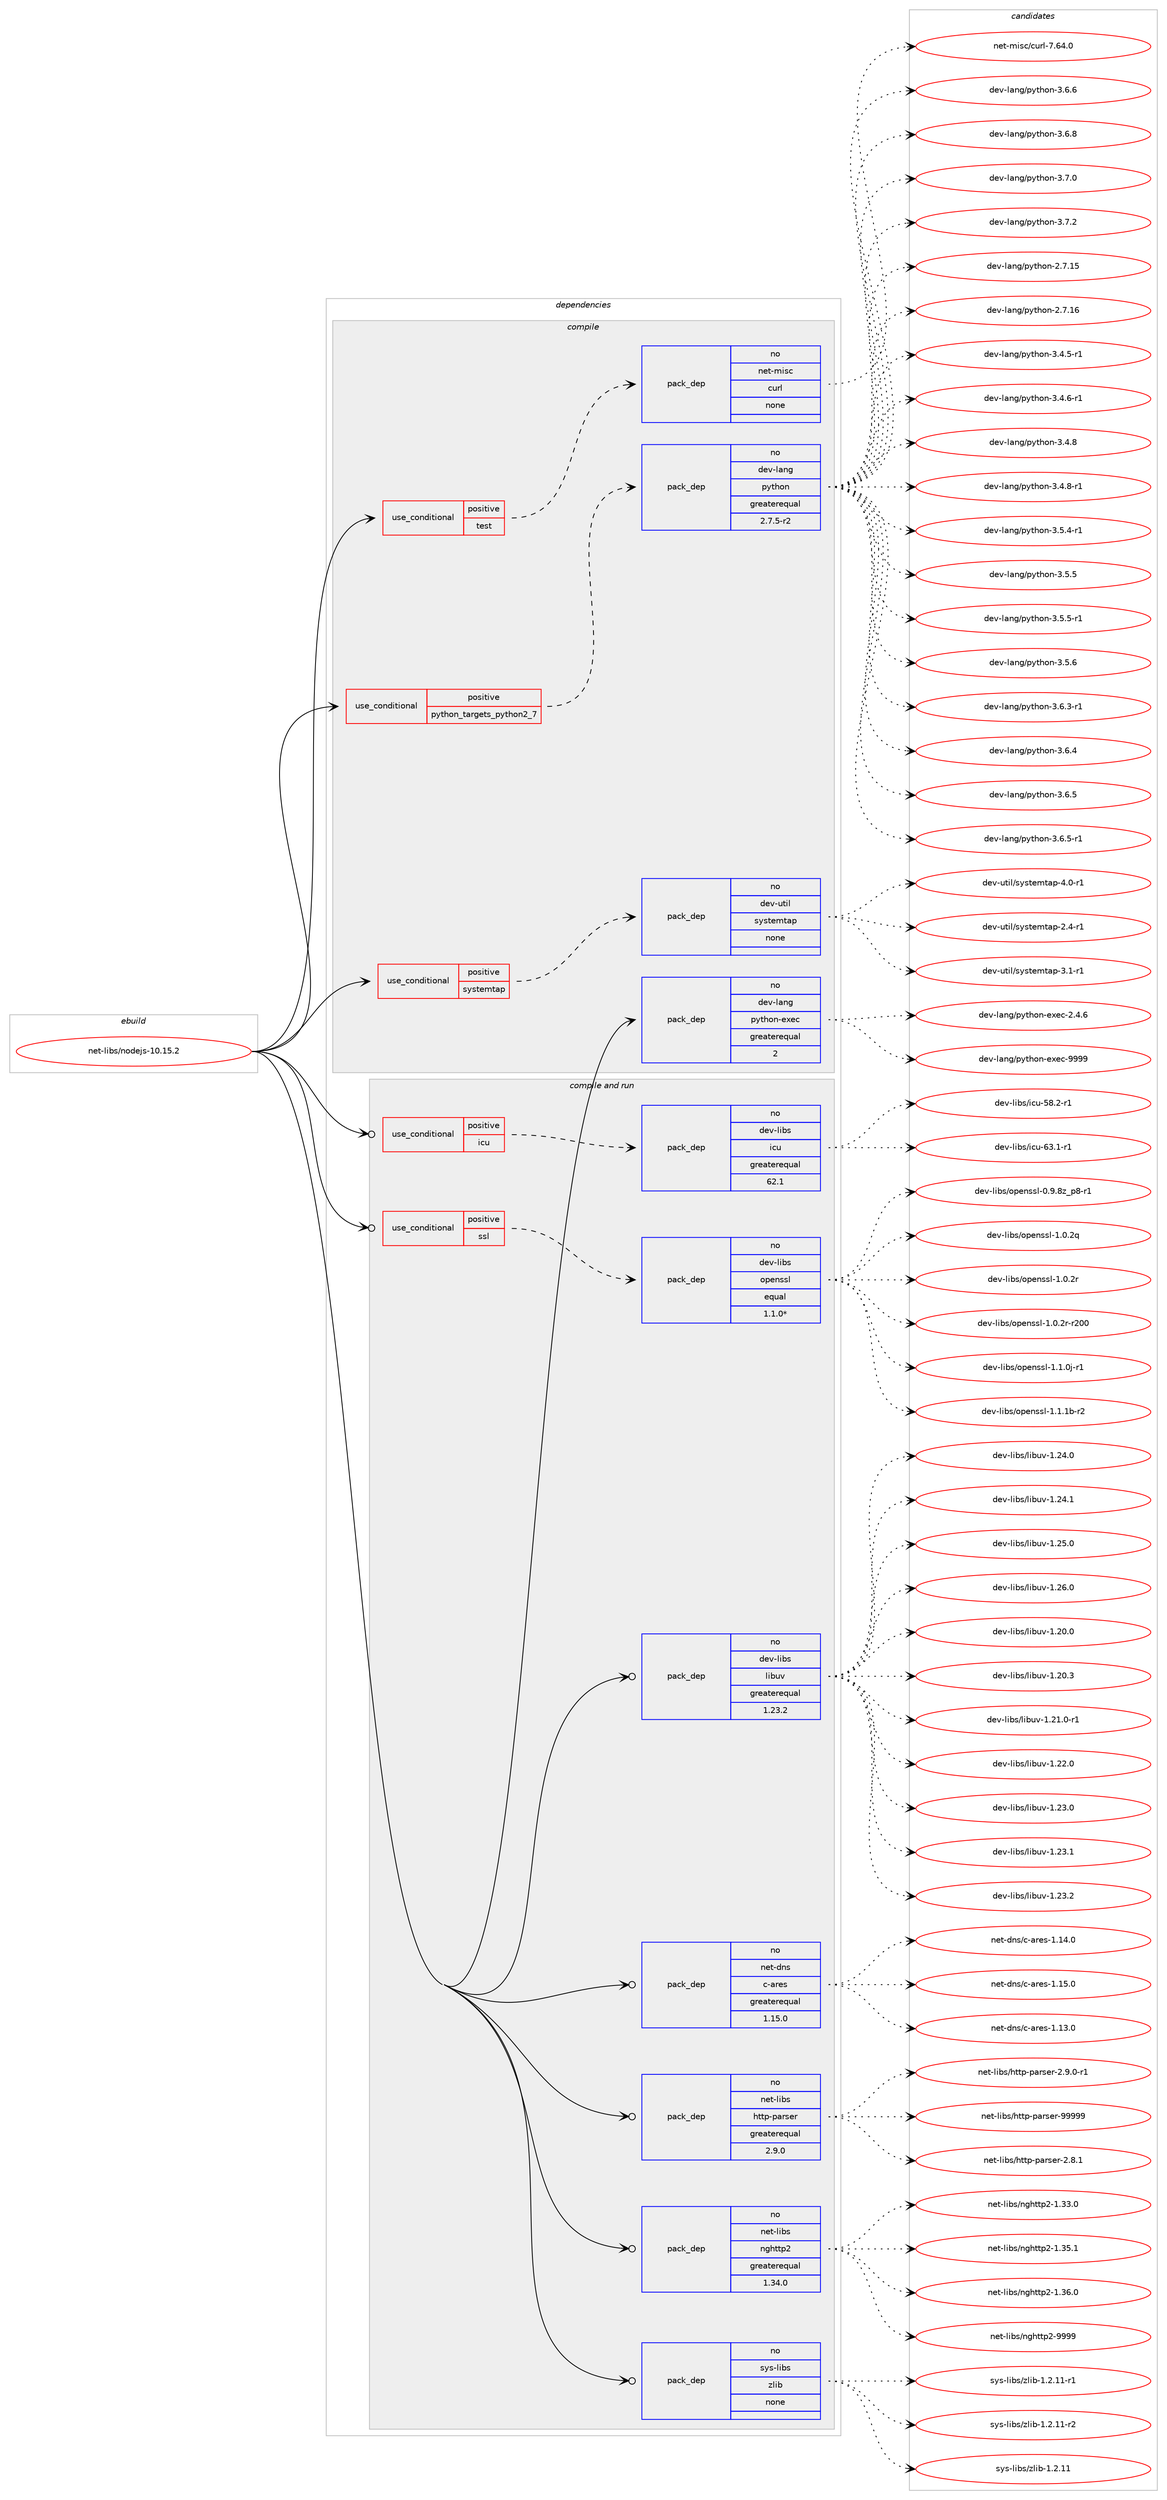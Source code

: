 digraph prolog {

# *************
# Graph options
# *************

newrank=true;
concentrate=true;
compound=true;
graph [rankdir=LR,fontname=Helvetica,fontsize=10,ranksep=1.5];#, ranksep=2.5, nodesep=0.2];
edge  [arrowhead=vee];
node  [fontname=Helvetica,fontsize=10];

# **********
# The ebuild
# **********

subgraph cluster_leftcol {
color=gray;
rank=same;
label=<<i>ebuild</i>>;
id [label="net-libs/nodejs-10.15.2", color=red, width=4, href="../net-libs/nodejs-10.15.2.svg"];
}

# ****************
# The dependencies
# ****************

subgraph cluster_midcol {
color=gray;
label=<<i>dependencies</i>>;
subgraph cluster_compile {
fillcolor="#eeeeee";
style=filled;
label=<<i>compile</i>>;
subgraph cond446622 {
dependency1661377 [label=<<TABLE BORDER="0" CELLBORDER="1" CELLSPACING="0" CELLPADDING="4"><TR><TD ROWSPAN="3" CELLPADDING="10">use_conditional</TD></TR><TR><TD>positive</TD></TR><TR><TD>python_targets_python2_7</TD></TR></TABLE>>, shape=none, color=red];
subgraph pack1187773 {
dependency1661378 [label=<<TABLE BORDER="0" CELLBORDER="1" CELLSPACING="0" CELLPADDING="4" WIDTH="220"><TR><TD ROWSPAN="6" CELLPADDING="30">pack_dep</TD></TR><TR><TD WIDTH="110">no</TD></TR><TR><TD>dev-lang</TD></TR><TR><TD>python</TD></TR><TR><TD>greaterequal</TD></TR><TR><TD>2.7.5-r2</TD></TR></TABLE>>, shape=none, color=blue];
}
dependency1661377:e -> dependency1661378:w [weight=20,style="dashed",arrowhead="vee"];
}
id:e -> dependency1661377:w [weight=20,style="solid",arrowhead="vee"];
subgraph cond446623 {
dependency1661379 [label=<<TABLE BORDER="0" CELLBORDER="1" CELLSPACING="0" CELLPADDING="4"><TR><TD ROWSPAN="3" CELLPADDING="10">use_conditional</TD></TR><TR><TD>positive</TD></TR><TR><TD>systemtap</TD></TR></TABLE>>, shape=none, color=red];
subgraph pack1187774 {
dependency1661380 [label=<<TABLE BORDER="0" CELLBORDER="1" CELLSPACING="0" CELLPADDING="4" WIDTH="220"><TR><TD ROWSPAN="6" CELLPADDING="30">pack_dep</TD></TR><TR><TD WIDTH="110">no</TD></TR><TR><TD>dev-util</TD></TR><TR><TD>systemtap</TD></TR><TR><TD>none</TD></TR><TR><TD></TD></TR></TABLE>>, shape=none, color=blue];
}
dependency1661379:e -> dependency1661380:w [weight=20,style="dashed",arrowhead="vee"];
}
id:e -> dependency1661379:w [weight=20,style="solid",arrowhead="vee"];
subgraph cond446624 {
dependency1661381 [label=<<TABLE BORDER="0" CELLBORDER="1" CELLSPACING="0" CELLPADDING="4"><TR><TD ROWSPAN="3" CELLPADDING="10">use_conditional</TD></TR><TR><TD>positive</TD></TR><TR><TD>test</TD></TR></TABLE>>, shape=none, color=red];
subgraph pack1187775 {
dependency1661382 [label=<<TABLE BORDER="0" CELLBORDER="1" CELLSPACING="0" CELLPADDING="4" WIDTH="220"><TR><TD ROWSPAN="6" CELLPADDING="30">pack_dep</TD></TR><TR><TD WIDTH="110">no</TD></TR><TR><TD>net-misc</TD></TR><TR><TD>curl</TD></TR><TR><TD>none</TD></TR><TR><TD></TD></TR></TABLE>>, shape=none, color=blue];
}
dependency1661381:e -> dependency1661382:w [weight=20,style="dashed",arrowhead="vee"];
}
id:e -> dependency1661381:w [weight=20,style="solid",arrowhead="vee"];
subgraph pack1187776 {
dependency1661383 [label=<<TABLE BORDER="0" CELLBORDER="1" CELLSPACING="0" CELLPADDING="4" WIDTH="220"><TR><TD ROWSPAN="6" CELLPADDING="30">pack_dep</TD></TR><TR><TD WIDTH="110">no</TD></TR><TR><TD>dev-lang</TD></TR><TR><TD>python-exec</TD></TR><TR><TD>greaterequal</TD></TR><TR><TD>2</TD></TR></TABLE>>, shape=none, color=blue];
}
id:e -> dependency1661383:w [weight=20,style="solid",arrowhead="vee"];
}
subgraph cluster_compileandrun {
fillcolor="#eeeeee";
style=filled;
label=<<i>compile and run</i>>;
subgraph cond446625 {
dependency1661384 [label=<<TABLE BORDER="0" CELLBORDER="1" CELLSPACING="0" CELLPADDING="4"><TR><TD ROWSPAN="3" CELLPADDING="10">use_conditional</TD></TR><TR><TD>positive</TD></TR><TR><TD>icu</TD></TR></TABLE>>, shape=none, color=red];
subgraph pack1187777 {
dependency1661385 [label=<<TABLE BORDER="0" CELLBORDER="1" CELLSPACING="0" CELLPADDING="4" WIDTH="220"><TR><TD ROWSPAN="6" CELLPADDING="30">pack_dep</TD></TR><TR><TD WIDTH="110">no</TD></TR><TR><TD>dev-libs</TD></TR><TR><TD>icu</TD></TR><TR><TD>greaterequal</TD></TR><TR><TD>62.1</TD></TR></TABLE>>, shape=none, color=blue];
}
dependency1661384:e -> dependency1661385:w [weight=20,style="dashed",arrowhead="vee"];
}
id:e -> dependency1661384:w [weight=20,style="solid",arrowhead="odotvee"];
subgraph cond446626 {
dependency1661386 [label=<<TABLE BORDER="0" CELLBORDER="1" CELLSPACING="0" CELLPADDING="4"><TR><TD ROWSPAN="3" CELLPADDING="10">use_conditional</TD></TR><TR><TD>positive</TD></TR><TR><TD>ssl</TD></TR></TABLE>>, shape=none, color=red];
subgraph pack1187778 {
dependency1661387 [label=<<TABLE BORDER="0" CELLBORDER="1" CELLSPACING="0" CELLPADDING="4" WIDTH="220"><TR><TD ROWSPAN="6" CELLPADDING="30">pack_dep</TD></TR><TR><TD WIDTH="110">no</TD></TR><TR><TD>dev-libs</TD></TR><TR><TD>openssl</TD></TR><TR><TD>equal</TD></TR><TR><TD>1.1.0*</TD></TR></TABLE>>, shape=none, color=blue];
}
dependency1661386:e -> dependency1661387:w [weight=20,style="dashed",arrowhead="vee"];
}
id:e -> dependency1661386:w [weight=20,style="solid",arrowhead="odotvee"];
subgraph pack1187779 {
dependency1661388 [label=<<TABLE BORDER="0" CELLBORDER="1" CELLSPACING="0" CELLPADDING="4" WIDTH="220"><TR><TD ROWSPAN="6" CELLPADDING="30">pack_dep</TD></TR><TR><TD WIDTH="110">no</TD></TR><TR><TD>dev-libs</TD></TR><TR><TD>libuv</TD></TR><TR><TD>greaterequal</TD></TR><TR><TD>1.23.2</TD></TR></TABLE>>, shape=none, color=blue];
}
id:e -> dependency1661388:w [weight=20,style="solid",arrowhead="odotvee"];
subgraph pack1187780 {
dependency1661389 [label=<<TABLE BORDER="0" CELLBORDER="1" CELLSPACING="0" CELLPADDING="4" WIDTH="220"><TR><TD ROWSPAN="6" CELLPADDING="30">pack_dep</TD></TR><TR><TD WIDTH="110">no</TD></TR><TR><TD>net-dns</TD></TR><TR><TD>c-ares</TD></TR><TR><TD>greaterequal</TD></TR><TR><TD>1.15.0</TD></TR></TABLE>>, shape=none, color=blue];
}
id:e -> dependency1661389:w [weight=20,style="solid",arrowhead="odotvee"];
subgraph pack1187781 {
dependency1661390 [label=<<TABLE BORDER="0" CELLBORDER="1" CELLSPACING="0" CELLPADDING="4" WIDTH="220"><TR><TD ROWSPAN="6" CELLPADDING="30">pack_dep</TD></TR><TR><TD WIDTH="110">no</TD></TR><TR><TD>net-libs</TD></TR><TR><TD>http-parser</TD></TR><TR><TD>greaterequal</TD></TR><TR><TD>2.9.0</TD></TR></TABLE>>, shape=none, color=blue];
}
id:e -> dependency1661390:w [weight=20,style="solid",arrowhead="odotvee"];
subgraph pack1187782 {
dependency1661391 [label=<<TABLE BORDER="0" CELLBORDER="1" CELLSPACING="0" CELLPADDING="4" WIDTH="220"><TR><TD ROWSPAN="6" CELLPADDING="30">pack_dep</TD></TR><TR><TD WIDTH="110">no</TD></TR><TR><TD>net-libs</TD></TR><TR><TD>nghttp2</TD></TR><TR><TD>greaterequal</TD></TR><TR><TD>1.34.0</TD></TR></TABLE>>, shape=none, color=blue];
}
id:e -> dependency1661391:w [weight=20,style="solid",arrowhead="odotvee"];
subgraph pack1187783 {
dependency1661392 [label=<<TABLE BORDER="0" CELLBORDER="1" CELLSPACING="0" CELLPADDING="4" WIDTH="220"><TR><TD ROWSPAN="6" CELLPADDING="30">pack_dep</TD></TR><TR><TD WIDTH="110">no</TD></TR><TR><TD>sys-libs</TD></TR><TR><TD>zlib</TD></TR><TR><TD>none</TD></TR><TR><TD></TD></TR></TABLE>>, shape=none, color=blue];
}
id:e -> dependency1661392:w [weight=20,style="solid",arrowhead="odotvee"];
}
subgraph cluster_run {
fillcolor="#eeeeee";
style=filled;
label=<<i>run</i>>;
}
}

# **************
# The candidates
# **************

subgraph cluster_choices {
rank=same;
color=gray;
label=<<i>candidates</i>>;

subgraph choice1187773 {
color=black;
nodesep=1;
choice10010111845108971101034711212111610411111045504655464953 [label="dev-lang/python-2.7.15", color=red, width=4,href="../dev-lang/python-2.7.15.svg"];
choice10010111845108971101034711212111610411111045504655464954 [label="dev-lang/python-2.7.16", color=red, width=4,href="../dev-lang/python-2.7.16.svg"];
choice1001011184510897110103471121211161041111104551465246534511449 [label="dev-lang/python-3.4.5-r1", color=red, width=4,href="../dev-lang/python-3.4.5-r1.svg"];
choice1001011184510897110103471121211161041111104551465246544511449 [label="dev-lang/python-3.4.6-r1", color=red, width=4,href="../dev-lang/python-3.4.6-r1.svg"];
choice100101118451089711010347112121116104111110455146524656 [label="dev-lang/python-3.4.8", color=red, width=4,href="../dev-lang/python-3.4.8.svg"];
choice1001011184510897110103471121211161041111104551465246564511449 [label="dev-lang/python-3.4.8-r1", color=red, width=4,href="../dev-lang/python-3.4.8-r1.svg"];
choice1001011184510897110103471121211161041111104551465346524511449 [label="dev-lang/python-3.5.4-r1", color=red, width=4,href="../dev-lang/python-3.5.4-r1.svg"];
choice100101118451089711010347112121116104111110455146534653 [label="dev-lang/python-3.5.5", color=red, width=4,href="../dev-lang/python-3.5.5.svg"];
choice1001011184510897110103471121211161041111104551465346534511449 [label="dev-lang/python-3.5.5-r1", color=red, width=4,href="../dev-lang/python-3.5.5-r1.svg"];
choice100101118451089711010347112121116104111110455146534654 [label="dev-lang/python-3.5.6", color=red, width=4,href="../dev-lang/python-3.5.6.svg"];
choice1001011184510897110103471121211161041111104551465446514511449 [label="dev-lang/python-3.6.3-r1", color=red, width=4,href="../dev-lang/python-3.6.3-r1.svg"];
choice100101118451089711010347112121116104111110455146544652 [label="dev-lang/python-3.6.4", color=red, width=4,href="../dev-lang/python-3.6.4.svg"];
choice100101118451089711010347112121116104111110455146544653 [label="dev-lang/python-3.6.5", color=red, width=4,href="../dev-lang/python-3.6.5.svg"];
choice1001011184510897110103471121211161041111104551465446534511449 [label="dev-lang/python-3.6.5-r1", color=red, width=4,href="../dev-lang/python-3.6.5-r1.svg"];
choice100101118451089711010347112121116104111110455146544654 [label="dev-lang/python-3.6.6", color=red, width=4,href="../dev-lang/python-3.6.6.svg"];
choice100101118451089711010347112121116104111110455146544656 [label="dev-lang/python-3.6.8", color=red, width=4,href="../dev-lang/python-3.6.8.svg"];
choice100101118451089711010347112121116104111110455146554648 [label="dev-lang/python-3.7.0", color=red, width=4,href="../dev-lang/python-3.7.0.svg"];
choice100101118451089711010347112121116104111110455146554650 [label="dev-lang/python-3.7.2", color=red, width=4,href="../dev-lang/python-3.7.2.svg"];
dependency1661378:e -> choice10010111845108971101034711212111610411111045504655464953:w [style=dotted,weight="100"];
dependency1661378:e -> choice10010111845108971101034711212111610411111045504655464954:w [style=dotted,weight="100"];
dependency1661378:e -> choice1001011184510897110103471121211161041111104551465246534511449:w [style=dotted,weight="100"];
dependency1661378:e -> choice1001011184510897110103471121211161041111104551465246544511449:w [style=dotted,weight="100"];
dependency1661378:e -> choice100101118451089711010347112121116104111110455146524656:w [style=dotted,weight="100"];
dependency1661378:e -> choice1001011184510897110103471121211161041111104551465246564511449:w [style=dotted,weight="100"];
dependency1661378:e -> choice1001011184510897110103471121211161041111104551465346524511449:w [style=dotted,weight="100"];
dependency1661378:e -> choice100101118451089711010347112121116104111110455146534653:w [style=dotted,weight="100"];
dependency1661378:e -> choice1001011184510897110103471121211161041111104551465346534511449:w [style=dotted,weight="100"];
dependency1661378:e -> choice100101118451089711010347112121116104111110455146534654:w [style=dotted,weight="100"];
dependency1661378:e -> choice1001011184510897110103471121211161041111104551465446514511449:w [style=dotted,weight="100"];
dependency1661378:e -> choice100101118451089711010347112121116104111110455146544652:w [style=dotted,weight="100"];
dependency1661378:e -> choice100101118451089711010347112121116104111110455146544653:w [style=dotted,weight="100"];
dependency1661378:e -> choice1001011184510897110103471121211161041111104551465446534511449:w [style=dotted,weight="100"];
dependency1661378:e -> choice100101118451089711010347112121116104111110455146544654:w [style=dotted,weight="100"];
dependency1661378:e -> choice100101118451089711010347112121116104111110455146544656:w [style=dotted,weight="100"];
dependency1661378:e -> choice100101118451089711010347112121116104111110455146554648:w [style=dotted,weight="100"];
dependency1661378:e -> choice100101118451089711010347112121116104111110455146554650:w [style=dotted,weight="100"];
}
subgraph choice1187774 {
color=black;
nodesep=1;
choice100101118451171161051084711512111511610110911697112455046524511449 [label="dev-util/systemtap-2.4-r1", color=red, width=4,href="../dev-util/systemtap-2.4-r1.svg"];
choice100101118451171161051084711512111511610110911697112455146494511449 [label="dev-util/systemtap-3.1-r1", color=red, width=4,href="../dev-util/systemtap-3.1-r1.svg"];
choice100101118451171161051084711512111511610110911697112455246484511449 [label="dev-util/systemtap-4.0-r1", color=red, width=4,href="../dev-util/systemtap-4.0-r1.svg"];
dependency1661380:e -> choice100101118451171161051084711512111511610110911697112455046524511449:w [style=dotted,weight="100"];
dependency1661380:e -> choice100101118451171161051084711512111511610110911697112455146494511449:w [style=dotted,weight="100"];
dependency1661380:e -> choice100101118451171161051084711512111511610110911697112455246484511449:w [style=dotted,weight="100"];
}
subgraph choice1187775 {
color=black;
nodesep=1;
choice1101011164510910511599479911711410845554654524648 [label="net-misc/curl-7.64.0", color=red, width=4,href="../net-misc/curl-7.64.0.svg"];
dependency1661382:e -> choice1101011164510910511599479911711410845554654524648:w [style=dotted,weight="100"];
}
subgraph choice1187776 {
color=black;
nodesep=1;
choice1001011184510897110103471121211161041111104510112010199455046524654 [label="dev-lang/python-exec-2.4.6", color=red, width=4,href="../dev-lang/python-exec-2.4.6.svg"];
choice10010111845108971101034711212111610411111045101120101994557575757 [label="dev-lang/python-exec-9999", color=red, width=4,href="../dev-lang/python-exec-9999.svg"];
dependency1661383:e -> choice1001011184510897110103471121211161041111104510112010199455046524654:w [style=dotted,weight="100"];
dependency1661383:e -> choice10010111845108971101034711212111610411111045101120101994557575757:w [style=dotted,weight="100"];
}
subgraph choice1187777 {
color=black;
nodesep=1;
choice1001011184510810598115471059911745535646504511449 [label="dev-libs/icu-58.2-r1", color=red, width=4,href="../dev-libs/icu-58.2-r1.svg"];
choice1001011184510810598115471059911745545146494511449 [label="dev-libs/icu-63.1-r1", color=red, width=4,href="../dev-libs/icu-63.1-r1.svg"];
dependency1661385:e -> choice1001011184510810598115471059911745535646504511449:w [style=dotted,weight="100"];
dependency1661385:e -> choice1001011184510810598115471059911745545146494511449:w [style=dotted,weight="100"];
}
subgraph choice1187778 {
color=black;
nodesep=1;
choice10010111845108105981154711111210111011511510845484657465612295112564511449 [label="dev-libs/openssl-0.9.8z_p8-r1", color=red, width=4,href="../dev-libs/openssl-0.9.8z_p8-r1.svg"];
choice100101118451081059811547111112101110115115108454946484650113 [label="dev-libs/openssl-1.0.2q", color=red, width=4,href="../dev-libs/openssl-1.0.2q.svg"];
choice100101118451081059811547111112101110115115108454946484650114 [label="dev-libs/openssl-1.0.2r", color=red, width=4,href="../dev-libs/openssl-1.0.2r.svg"];
choice10010111845108105981154711111210111011511510845494648465011445114504848 [label="dev-libs/openssl-1.0.2r-r200", color=red, width=4,href="../dev-libs/openssl-1.0.2r-r200.svg"];
choice1001011184510810598115471111121011101151151084549464946481064511449 [label="dev-libs/openssl-1.1.0j-r1", color=red, width=4,href="../dev-libs/openssl-1.1.0j-r1.svg"];
choice100101118451081059811547111112101110115115108454946494649984511450 [label="dev-libs/openssl-1.1.1b-r2", color=red, width=4,href="../dev-libs/openssl-1.1.1b-r2.svg"];
dependency1661387:e -> choice10010111845108105981154711111210111011511510845484657465612295112564511449:w [style=dotted,weight="100"];
dependency1661387:e -> choice100101118451081059811547111112101110115115108454946484650113:w [style=dotted,weight="100"];
dependency1661387:e -> choice100101118451081059811547111112101110115115108454946484650114:w [style=dotted,weight="100"];
dependency1661387:e -> choice10010111845108105981154711111210111011511510845494648465011445114504848:w [style=dotted,weight="100"];
dependency1661387:e -> choice1001011184510810598115471111121011101151151084549464946481064511449:w [style=dotted,weight="100"];
dependency1661387:e -> choice100101118451081059811547111112101110115115108454946494649984511450:w [style=dotted,weight="100"];
}
subgraph choice1187779 {
color=black;
nodesep=1;
choice1001011184510810598115471081059811711845494650484648 [label="dev-libs/libuv-1.20.0", color=red, width=4,href="../dev-libs/libuv-1.20.0.svg"];
choice1001011184510810598115471081059811711845494650484651 [label="dev-libs/libuv-1.20.3", color=red, width=4,href="../dev-libs/libuv-1.20.3.svg"];
choice10010111845108105981154710810598117118454946504946484511449 [label="dev-libs/libuv-1.21.0-r1", color=red, width=4,href="../dev-libs/libuv-1.21.0-r1.svg"];
choice1001011184510810598115471081059811711845494650504648 [label="dev-libs/libuv-1.22.0", color=red, width=4,href="../dev-libs/libuv-1.22.0.svg"];
choice1001011184510810598115471081059811711845494650514648 [label="dev-libs/libuv-1.23.0", color=red, width=4,href="../dev-libs/libuv-1.23.0.svg"];
choice1001011184510810598115471081059811711845494650514649 [label="dev-libs/libuv-1.23.1", color=red, width=4,href="../dev-libs/libuv-1.23.1.svg"];
choice1001011184510810598115471081059811711845494650514650 [label="dev-libs/libuv-1.23.2", color=red, width=4,href="../dev-libs/libuv-1.23.2.svg"];
choice1001011184510810598115471081059811711845494650524648 [label="dev-libs/libuv-1.24.0", color=red, width=4,href="../dev-libs/libuv-1.24.0.svg"];
choice1001011184510810598115471081059811711845494650524649 [label="dev-libs/libuv-1.24.1", color=red, width=4,href="../dev-libs/libuv-1.24.1.svg"];
choice1001011184510810598115471081059811711845494650534648 [label="dev-libs/libuv-1.25.0", color=red, width=4,href="../dev-libs/libuv-1.25.0.svg"];
choice1001011184510810598115471081059811711845494650544648 [label="dev-libs/libuv-1.26.0", color=red, width=4,href="../dev-libs/libuv-1.26.0.svg"];
dependency1661388:e -> choice1001011184510810598115471081059811711845494650484648:w [style=dotted,weight="100"];
dependency1661388:e -> choice1001011184510810598115471081059811711845494650484651:w [style=dotted,weight="100"];
dependency1661388:e -> choice10010111845108105981154710810598117118454946504946484511449:w [style=dotted,weight="100"];
dependency1661388:e -> choice1001011184510810598115471081059811711845494650504648:w [style=dotted,weight="100"];
dependency1661388:e -> choice1001011184510810598115471081059811711845494650514648:w [style=dotted,weight="100"];
dependency1661388:e -> choice1001011184510810598115471081059811711845494650514649:w [style=dotted,weight="100"];
dependency1661388:e -> choice1001011184510810598115471081059811711845494650514650:w [style=dotted,weight="100"];
dependency1661388:e -> choice1001011184510810598115471081059811711845494650524648:w [style=dotted,weight="100"];
dependency1661388:e -> choice1001011184510810598115471081059811711845494650524649:w [style=dotted,weight="100"];
dependency1661388:e -> choice1001011184510810598115471081059811711845494650534648:w [style=dotted,weight="100"];
dependency1661388:e -> choice1001011184510810598115471081059811711845494650544648:w [style=dotted,weight="100"];
}
subgraph choice1187780 {
color=black;
nodesep=1;
choice110101116451001101154799459711410111545494649514648 [label="net-dns/c-ares-1.13.0", color=red, width=4,href="../net-dns/c-ares-1.13.0.svg"];
choice110101116451001101154799459711410111545494649524648 [label="net-dns/c-ares-1.14.0", color=red, width=4,href="../net-dns/c-ares-1.14.0.svg"];
choice110101116451001101154799459711410111545494649534648 [label="net-dns/c-ares-1.15.0", color=red, width=4,href="../net-dns/c-ares-1.15.0.svg"];
dependency1661389:e -> choice110101116451001101154799459711410111545494649514648:w [style=dotted,weight="100"];
dependency1661389:e -> choice110101116451001101154799459711410111545494649524648:w [style=dotted,weight="100"];
dependency1661389:e -> choice110101116451001101154799459711410111545494649534648:w [style=dotted,weight="100"];
}
subgraph choice1187781 {
color=black;
nodesep=1;
choice1101011164510810598115471041161161124511297114115101114455046564649 [label="net-libs/http-parser-2.8.1", color=red, width=4,href="../net-libs/http-parser-2.8.1.svg"];
choice11010111645108105981154710411611611245112971141151011144550465746484511449 [label="net-libs/http-parser-2.9.0-r1", color=red, width=4,href="../net-libs/http-parser-2.9.0-r1.svg"];
choice1101011164510810598115471041161161124511297114115101114455757575757 [label="net-libs/http-parser-99999", color=red, width=4,href="../net-libs/http-parser-99999.svg"];
dependency1661390:e -> choice1101011164510810598115471041161161124511297114115101114455046564649:w [style=dotted,weight="100"];
dependency1661390:e -> choice11010111645108105981154710411611611245112971141151011144550465746484511449:w [style=dotted,weight="100"];
dependency1661390:e -> choice1101011164510810598115471041161161124511297114115101114455757575757:w [style=dotted,weight="100"];
}
subgraph choice1187782 {
color=black;
nodesep=1;
choice1101011164510810598115471101031041161161125045494651514648 [label="net-libs/nghttp2-1.33.0", color=red, width=4,href="../net-libs/nghttp2-1.33.0.svg"];
choice1101011164510810598115471101031041161161125045494651534649 [label="net-libs/nghttp2-1.35.1", color=red, width=4,href="../net-libs/nghttp2-1.35.1.svg"];
choice1101011164510810598115471101031041161161125045494651544648 [label="net-libs/nghttp2-1.36.0", color=red, width=4,href="../net-libs/nghttp2-1.36.0.svg"];
choice110101116451081059811547110103104116116112504557575757 [label="net-libs/nghttp2-9999", color=red, width=4,href="../net-libs/nghttp2-9999.svg"];
dependency1661391:e -> choice1101011164510810598115471101031041161161125045494651514648:w [style=dotted,weight="100"];
dependency1661391:e -> choice1101011164510810598115471101031041161161125045494651534649:w [style=dotted,weight="100"];
dependency1661391:e -> choice1101011164510810598115471101031041161161125045494651544648:w [style=dotted,weight="100"];
dependency1661391:e -> choice110101116451081059811547110103104116116112504557575757:w [style=dotted,weight="100"];
}
subgraph choice1187783 {
color=black;
nodesep=1;
choice1151211154510810598115471221081059845494650464949 [label="sys-libs/zlib-1.2.11", color=red, width=4,href="../sys-libs/zlib-1.2.11.svg"];
choice11512111545108105981154712210810598454946504649494511449 [label="sys-libs/zlib-1.2.11-r1", color=red, width=4,href="../sys-libs/zlib-1.2.11-r1.svg"];
choice11512111545108105981154712210810598454946504649494511450 [label="sys-libs/zlib-1.2.11-r2", color=red, width=4,href="../sys-libs/zlib-1.2.11-r2.svg"];
dependency1661392:e -> choice1151211154510810598115471221081059845494650464949:w [style=dotted,weight="100"];
dependency1661392:e -> choice11512111545108105981154712210810598454946504649494511449:w [style=dotted,weight="100"];
dependency1661392:e -> choice11512111545108105981154712210810598454946504649494511450:w [style=dotted,weight="100"];
}
}

}
